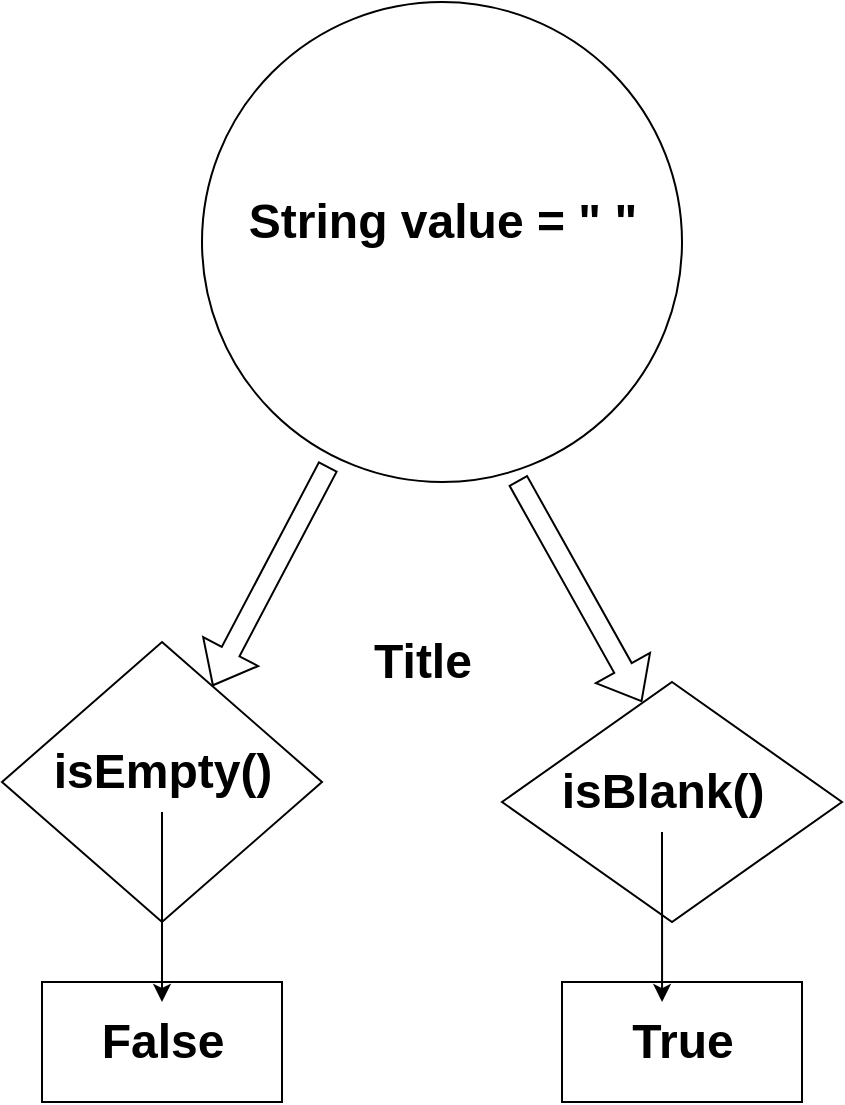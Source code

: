 <mxfile version="21.8.1" type="github">
  <diagram name="Page-1" id="sZT92HPbD1UK41L6XdF0">
    <mxGraphModel dx="1434" dy="758" grid="1" gridSize="10" guides="1" tooltips="1" connect="1" arrows="1" fold="1" page="1" pageScale="1" pageWidth="850" pageHeight="1100" math="0" shadow="0">
      <root>
        <mxCell id="0" />
        <mxCell id="1" parent="0" />
        <mxCell id="YlKmxYch3xwmXm-K2oMf-1" value="" style="ellipse;whiteSpace=wrap;html=1;aspect=fixed;" vertex="1" parent="1">
          <mxGeometry x="310" y="160" width="240" height="240" as="geometry" />
        </mxCell>
        <mxCell id="YlKmxYch3xwmXm-K2oMf-3" value="String value = &quot; &quot;" style="text;strokeColor=none;fillColor=none;html=1;fontSize=24;fontStyle=1;verticalAlign=middle;align=center;" vertex="1" parent="1">
          <mxGeometry x="380" y="250" width="100" height="40" as="geometry" />
        </mxCell>
        <mxCell id="YlKmxYch3xwmXm-K2oMf-4" value="" style="shape=flexArrow;endArrow=classic;html=1;rounded=0;exitX=0.263;exitY=0.967;exitDx=0;exitDy=0;exitPerimeter=0;" edge="1" parent="1" source="YlKmxYch3xwmXm-K2oMf-1" target="YlKmxYch3xwmXm-K2oMf-7">
          <mxGeometry width="50" height="50" relative="1" as="geometry">
            <mxPoint x="400" y="420" as="sourcePoint" />
            <mxPoint x="280" y="510" as="targetPoint" />
          </mxGeometry>
        </mxCell>
        <mxCell id="YlKmxYch3xwmXm-K2oMf-5" value="" style="shape=flexArrow;endArrow=classic;html=1;rounded=0;exitX=0.658;exitY=0.996;exitDx=0;exitDy=0;exitPerimeter=0;" edge="1" parent="1" source="YlKmxYch3xwmXm-K2oMf-1">
          <mxGeometry width="50" height="50" relative="1" as="geometry">
            <mxPoint x="400" y="420" as="sourcePoint" />
            <mxPoint x="530" y="510" as="targetPoint" />
          </mxGeometry>
        </mxCell>
        <mxCell id="YlKmxYch3xwmXm-K2oMf-16" value="" style="edgeStyle=orthogonalEdgeStyle;rounded=0;orthogonalLoop=1;jettySize=auto;html=1;" edge="1" parent="1" source="YlKmxYch3xwmXm-K2oMf-7" target="YlKmxYch3xwmXm-K2oMf-11">
          <mxGeometry relative="1" as="geometry" />
        </mxCell>
        <mxCell id="YlKmxYch3xwmXm-K2oMf-7" value="" style="rhombus;whiteSpace=wrap;html=1;" vertex="1" parent="1">
          <mxGeometry x="210" y="480" width="160" height="140" as="geometry" />
        </mxCell>
        <mxCell id="YlKmxYch3xwmXm-K2oMf-8" value="" style="rhombus;whiteSpace=wrap;html=1;" vertex="1" parent="1">
          <mxGeometry x="460" y="500" width="170" height="120" as="geometry" />
        </mxCell>
        <mxCell id="YlKmxYch3xwmXm-K2oMf-9" value="" style="rounded=0;whiteSpace=wrap;html=1;" vertex="1" parent="1">
          <mxGeometry x="230" y="650" width="120" height="60" as="geometry" />
        </mxCell>
        <mxCell id="YlKmxYch3xwmXm-K2oMf-10" value="" style="rounded=0;whiteSpace=wrap;html=1;" vertex="1" parent="1">
          <mxGeometry x="490" y="650" width="120" height="60" as="geometry" />
        </mxCell>
        <mxCell id="YlKmxYch3xwmXm-K2oMf-11" value="False" style="text;strokeColor=none;fillColor=none;html=1;fontSize=24;fontStyle=1;verticalAlign=middle;align=center;" vertex="1" parent="1">
          <mxGeometry x="240" y="660" width="100" height="40" as="geometry" />
        </mxCell>
        <mxCell id="YlKmxYch3xwmXm-K2oMf-15" value="" style="edgeStyle=orthogonalEdgeStyle;rounded=0;orthogonalLoop=1;jettySize=auto;html=1;" edge="1" parent="1" source="YlKmxYch3xwmXm-K2oMf-12" target="YlKmxYch3xwmXm-K2oMf-11">
          <mxGeometry relative="1" as="geometry" />
        </mxCell>
        <mxCell id="YlKmxYch3xwmXm-K2oMf-12" value="isEmpty()" style="text;strokeColor=none;fillColor=none;html=1;fontSize=24;fontStyle=1;verticalAlign=middle;align=center;" vertex="1" parent="1">
          <mxGeometry x="240" y="525" width="100" height="40" as="geometry" />
        </mxCell>
        <mxCell id="YlKmxYch3xwmXm-K2oMf-13" value="isBlank()" style="text;strokeColor=none;fillColor=none;html=1;fontSize=24;fontStyle=1;verticalAlign=middle;align=center;" vertex="1" parent="1">
          <mxGeometry x="490" y="535" width="100" height="40" as="geometry" />
        </mxCell>
        <mxCell id="YlKmxYch3xwmXm-K2oMf-17" value="" style="endArrow=classic;html=1;rounded=0;entryX=0.417;entryY=0.167;entryDx=0;entryDy=0;entryPerimeter=0;" edge="1" parent="1" target="YlKmxYch3xwmXm-K2oMf-10">
          <mxGeometry width="50" height="50" relative="1" as="geometry">
            <mxPoint x="540" y="575" as="sourcePoint" />
            <mxPoint x="590" y="525" as="targetPoint" />
          </mxGeometry>
        </mxCell>
        <mxCell id="YlKmxYch3xwmXm-K2oMf-20" value="Title" style="text;strokeColor=none;fillColor=none;html=1;fontSize=24;fontStyle=1;verticalAlign=middle;align=center;" vertex="1" parent="1">
          <mxGeometry x="370" y="470" width="100" height="40" as="geometry" />
        </mxCell>
        <mxCell id="YlKmxYch3xwmXm-K2oMf-21" value="True" style="text;strokeColor=none;fillColor=none;html=1;fontSize=24;fontStyle=1;verticalAlign=middle;align=center;" vertex="1" parent="1">
          <mxGeometry x="500" y="660" width="100" height="40" as="geometry" />
        </mxCell>
      </root>
    </mxGraphModel>
  </diagram>
</mxfile>
